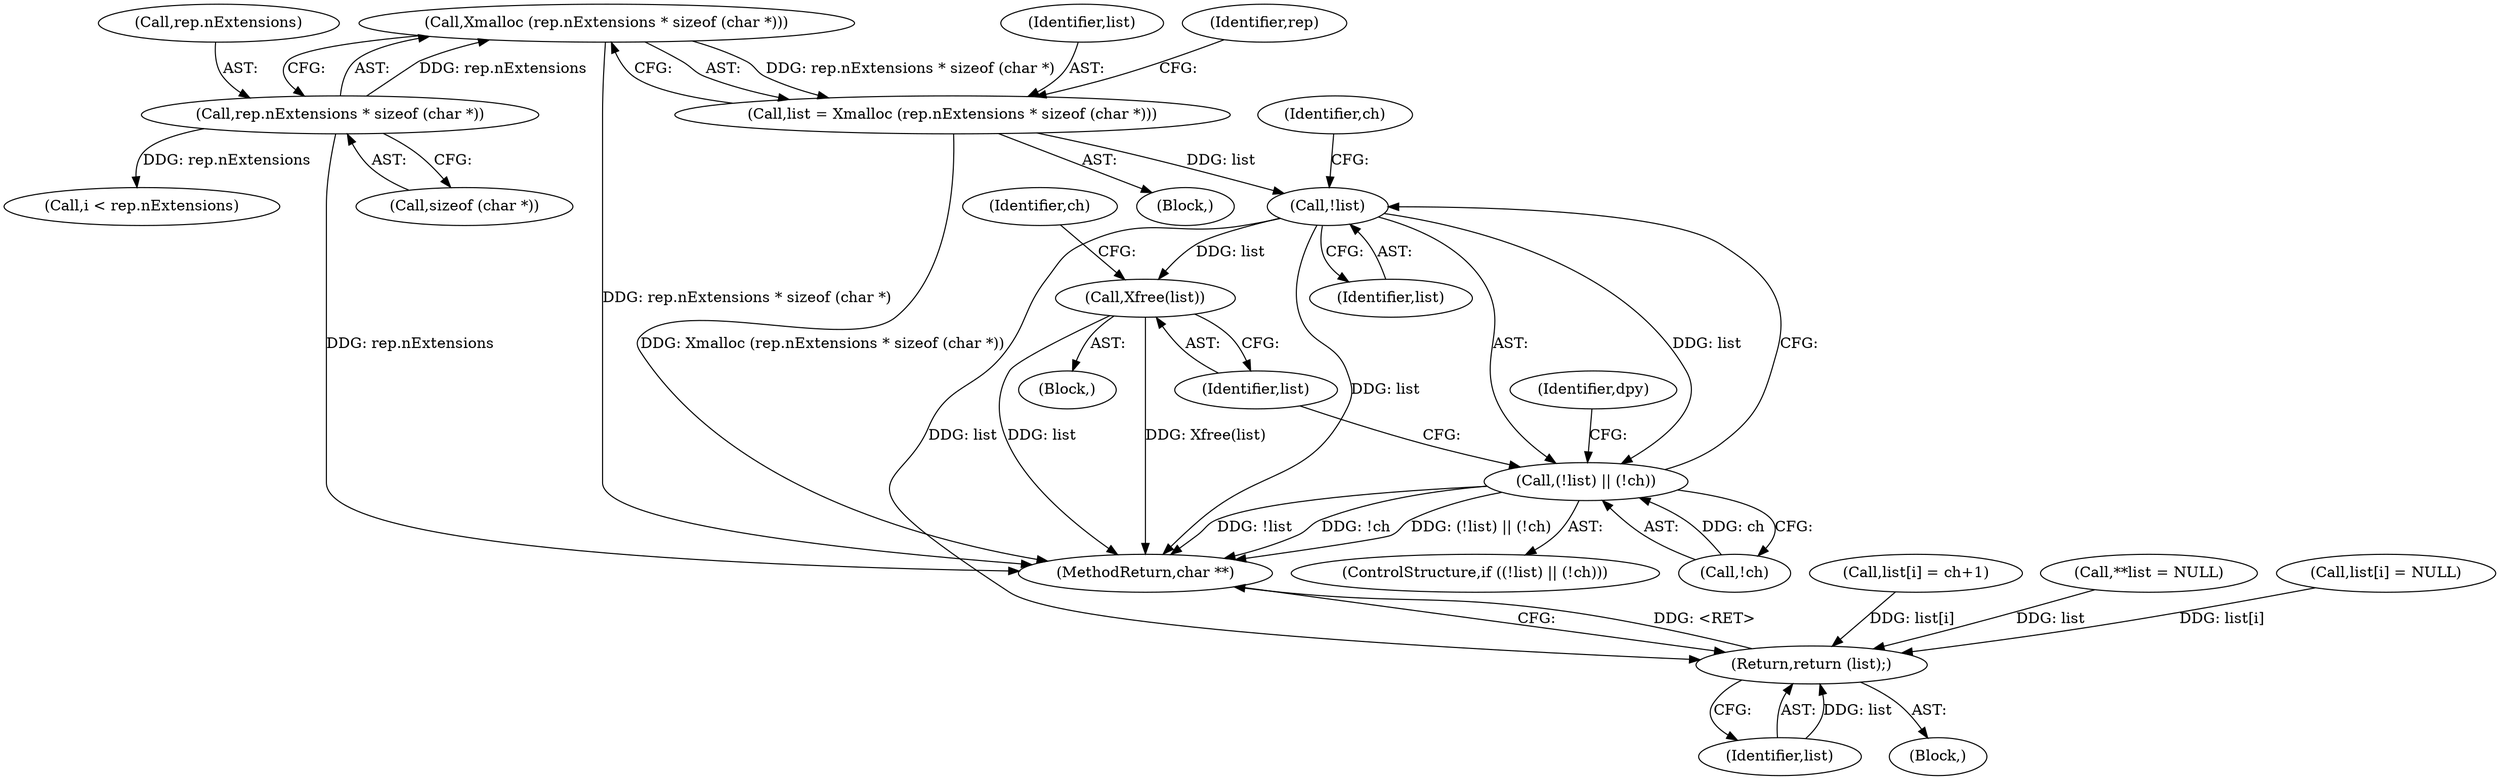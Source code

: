 digraph "0_libx11_dbf72805fd9d7b1846fe9a11b46f3994bfc27fea_0@API" {
"1000161" [label="(Call,Xmalloc (rep.nExtensions * sizeof (char *)))"];
"1000162" [label="(Call,rep.nExtensions * sizeof (char *))"];
"1000159" [label="(Call,list = Xmalloc (rep.nExtensions * sizeof (char *)))"];
"1000198" [label="(Call,!list)"];
"1000197" [label="(Call,(!list) || (!ch))"];
"1000203" [label="(Call,Xfree(list))"];
"1000286" [label="(Return,return (list);)"];
"1000162" [label="(Call,rep.nExtensions * sizeof (char *))"];
"1000200" [label="(Call,!ch)"];
"1000163" [label="(Call,rep.nExtensions)"];
"1000251" [label="(Call,list[i] = ch+1)"];
"1000203" [label="(Call,Xfree(list))"];
"1000161" [label="(Call,Xmalloc (rep.nExtensions * sizeof (char *)))"];
"1000206" [label="(Identifier,ch)"];
"1000160" [label="(Identifier,list)"];
"1000112" [label="(Call,**list = NULL)"];
"1000198" [label="(Call,!list)"];
"1000274" [label="(Call,list[i] = NULL)"];
"1000202" [label="(Block,)"];
"1000197" [label="(Call,(!list) || (!ch))"];
"1000287" [label="(Identifier,list)"];
"1000220" [label="(Identifier,dpy)"];
"1000196" [label="(ControlStructure,if ((!list) || (!ch)))"];
"1000199" [label="(Identifier,list)"];
"1000201" [label="(Identifier,ch)"];
"1000158" [label="(Block,)"];
"1000204" [label="(Identifier,list)"];
"1000236" [label="(Call,i < rep.nExtensions)"];
"1000288" [label="(MethodReturn,char **)"];
"1000286" [label="(Return,return (list);)"];
"1000159" [label="(Call,list = Xmalloc (rep.nExtensions * sizeof (char *)))"];
"1000166" [label="(Call,sizeof (char *))"];
"1000109" [label="(Block,)"];
"1000172" [label="(Identifier,rep)"];
"1000161" -> "1000159"  [label="AST: "];
"1000161" -> "1000162"  [label="CFG: "];
"1000162" -> "1000161"  [label="AST: "];
"1000159" -> "1000161"  [label="CFG: "];
"1000161" -> "1000288"  [label="DDG: rep.nExtensions * sizeof (char *)"];
"1000161" -> "1000159"  [label="DDG: rep.nExtensions * sizeof (char *)"];
"1000162" -> "1000161"  [label="DDG: rep.nExtensions"];
"1000162" -> "1000166"  [label="CFG: "];
"1000163" -> "1000162"  [label="AST: "];
"1000166" -> "1000162"  [label="AST: "];
"1000162" -> "1000288"  [label="DDG: rep.nExtensions"];
"1000162" -> "1000236"  [label="DDG: rep.nExtensions"];
"1000159" -> "1000158"  [label="AST: "];
"1000160" -> "1000159"  [label="AST: "];
"1000172" -> "1000159"  [label="CFG: "];
"1000159" -> "1000288"  [label="DDG: Xmalloc (rep.nExtensions * sizeof (char *))"];
"1000159" -> "1000198"  [label="DDG: list"];
"1000198" -> "1000197"  [label="AST: "];
"1000198" -> "1000199"  [label="CFG: "];
"1000199" -> "1000198"  [label="AST: "];
"1000201" -> "1000198"  [label="CFG: "];
"1000197" -> "1000198"  [label="CFG: "];
"1000198" -> "1000288"  [label="DDG: list"];
"1000198" -> "1000197"  [label="DDG: list"];
"1000198" -> "1000203"  [label="DDG: list"];
"1000198" -> "1000286"  [label="DDG: list"];
"1000197" -> "1000196"  [label="AST: "];
"1000197" -> "1000200"  [label="CFG: "];
"1000200" -> "1000197"  [label="AST: "];
"1000204" -> "1000197"  [label="CFG: "];
"1000220" -> "1000197"  [label="CFG: "];
"1000197" -> "1000288"  [label="DDG: !ch"];
"1000197" -> "1000288"  [label="DDG: (!list) || (!ch)"];
"1000197" -> "1000288"  [label="DDG: !list"];
"1000200" -> "1000197"  [label="DDG: ch"];
"1000203" -> "1000202"  [label="AST: "];
"1000203" -> "1000204"  [label="CFG: "];
"1000204" -> "1000203"  [label="AST: "];
"1000206" -> "1000203"  [label="CFG: "];
"1000203" -> "1000288"  [label="DDG: Xfree(list)"];
"1000203" -> "1000288"  [label="DDG: list"];
"1000286" -> "1000109"  [label="AST: "];
"1000286" -> "1000287"  [label="CFG: "];
"1000287" -> "1000286"  [label="AST: "];
"1000288" -> "1000286"  [label="CFG: "];
"1000286" -> "1000288"  [label="DDG: <RET>"];
"1000287" -> "1000286"  [label="DDG: list"];
"1000274" -> "1000286"  [label="DDG: list[i]"];
"1000251" -> "1000286"  [label="DDG: list[i]"];
"1000112" -> "1000286"  [label="DDG: list"];
}
